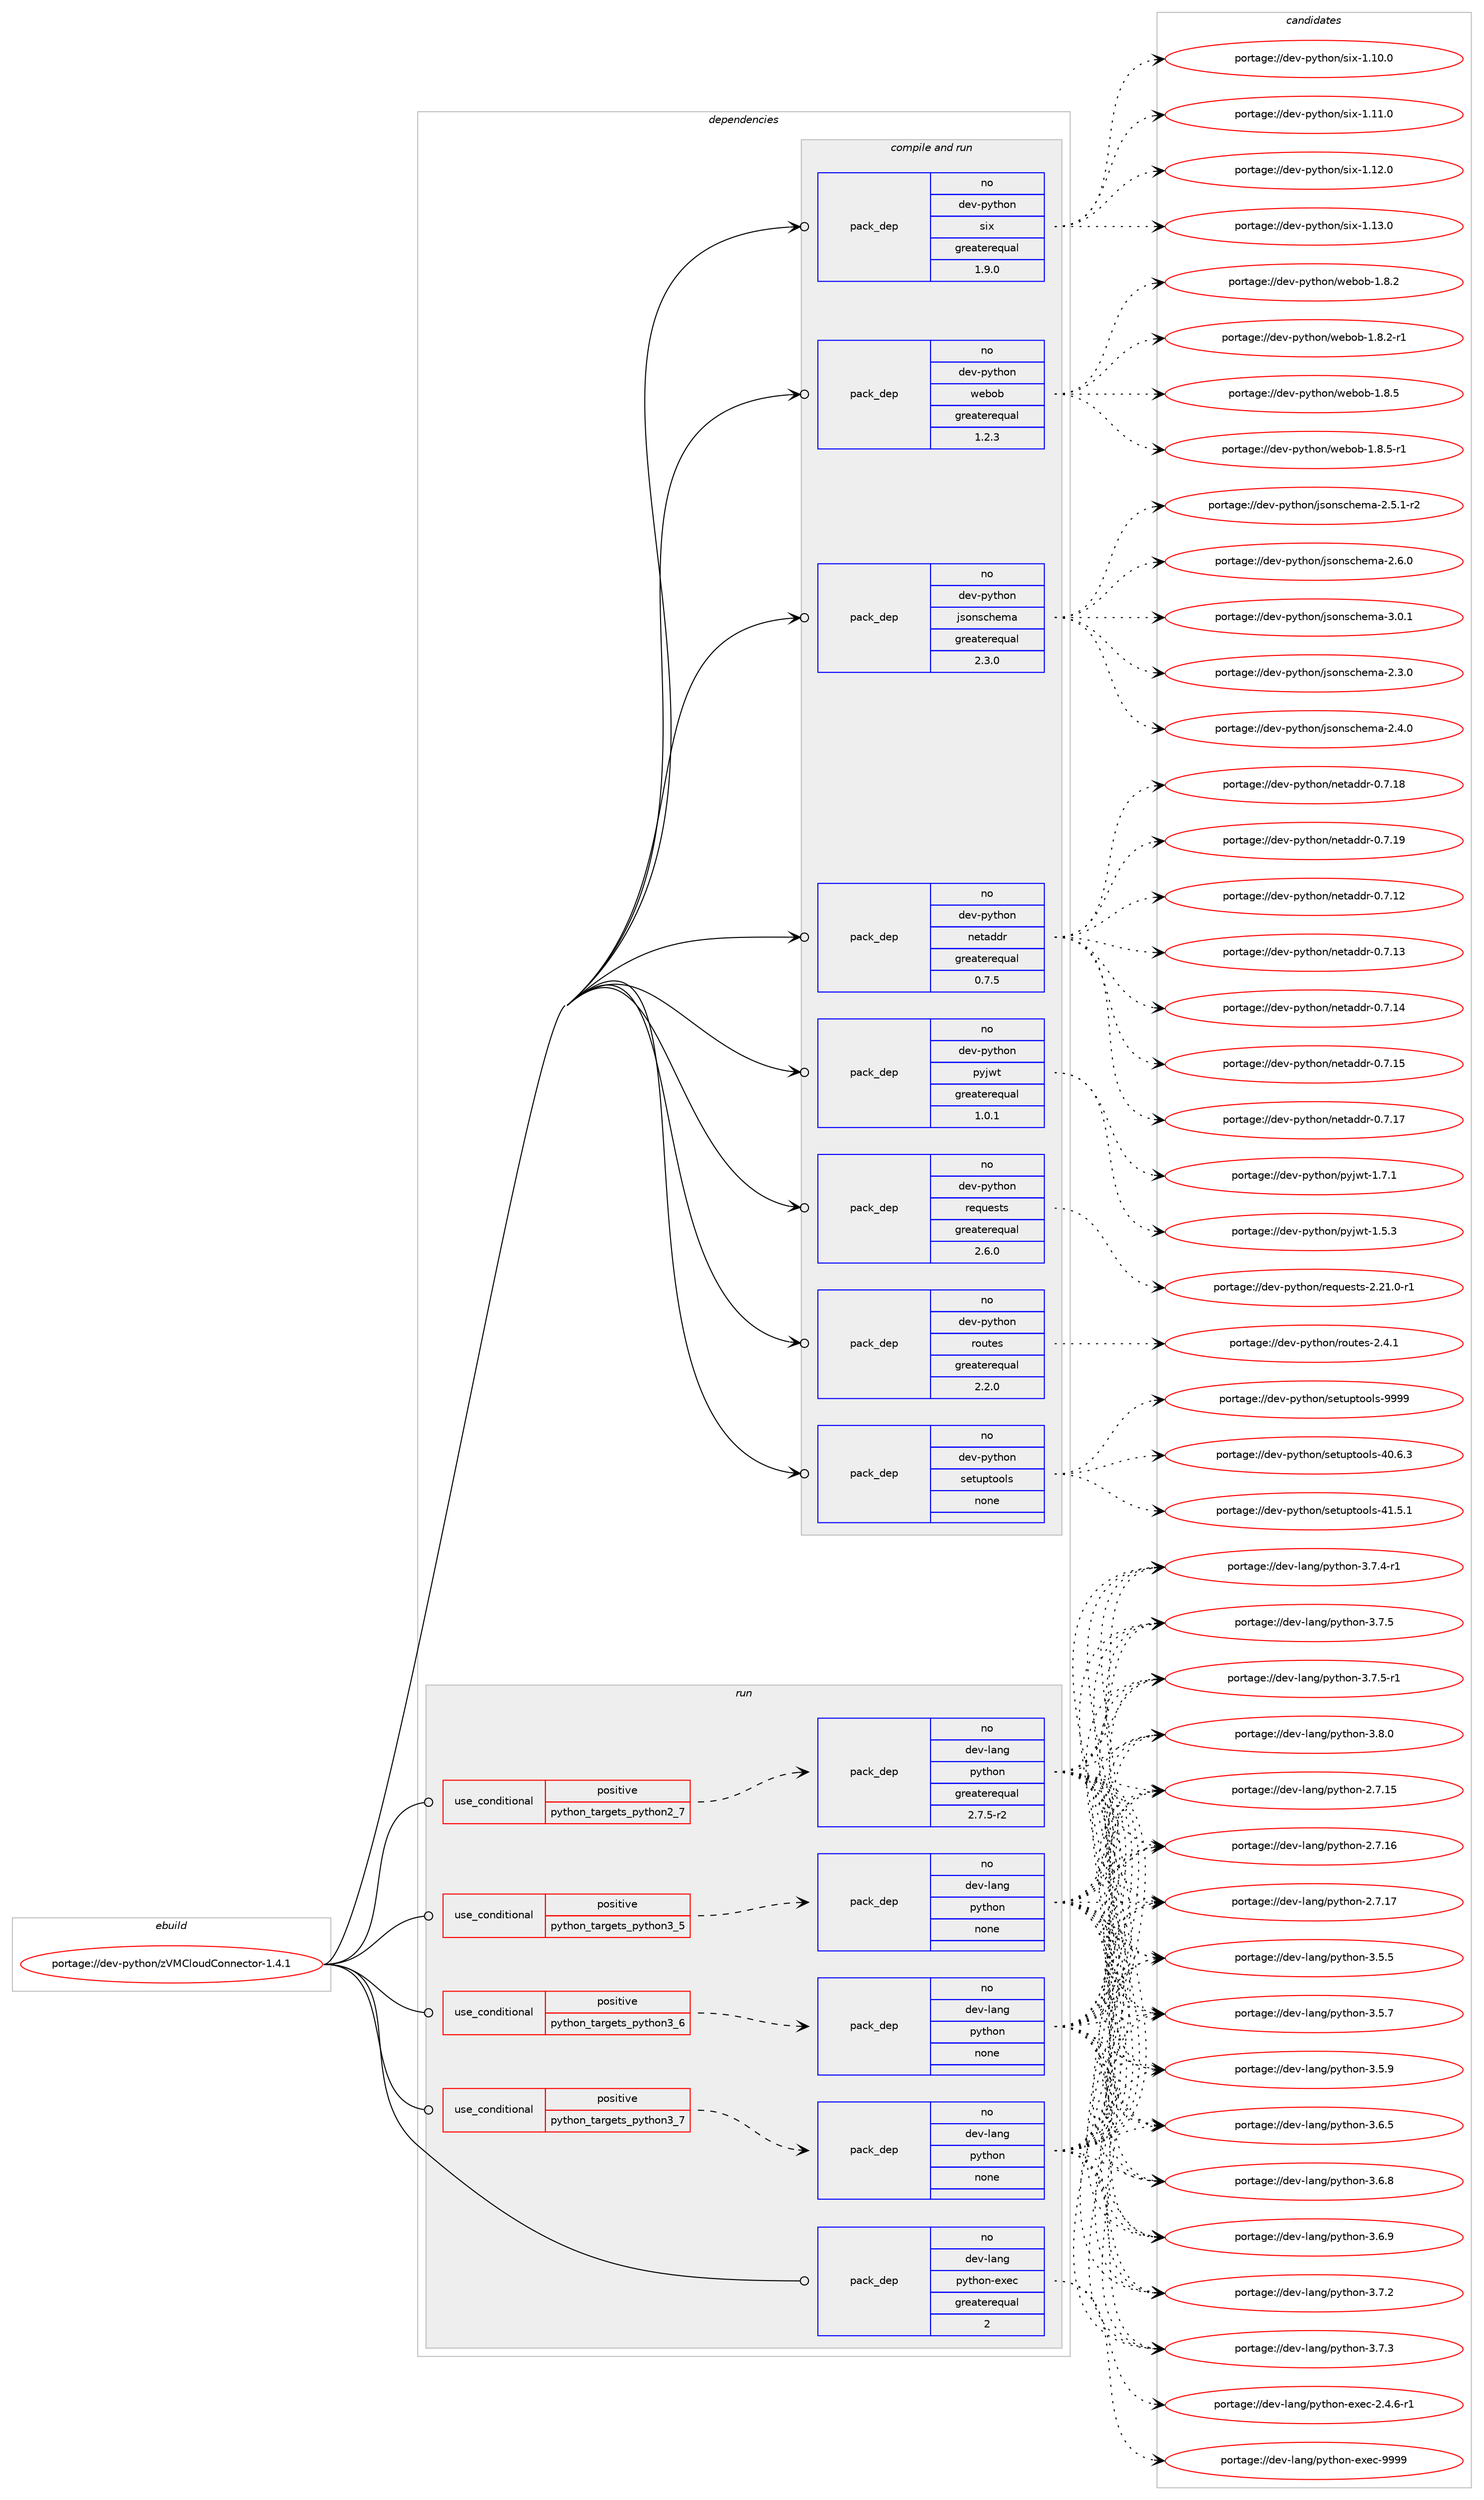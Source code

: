 digraph prolog {

# *************
# Graph options
# *************

newrank=true;
concentrate=true;
compound=true;
graph [rankdir=LR,fontname=Helvetica,fontsize=10,ranksep=1.5];#, ranksep=2.5, nodesep=0.2];
edge  [arrowhead=vee];
node  [fontname=Helvetica,fontsize=10];

# **********
# The ebuild
# **********

subgraph cluster_leftcol {
color=gray;
rank=same;
label=<<i>ebuild</i>>;
id [label="portage://dev-python/zVMCloudConnector-1.4.1", color=red, width=4, href="../dev-python/zVMCloudConnector-1.4.1.svg"];
}

# ****************
# The dependencies
# ****************

subgraph cluster_midcol {
color=gray;
label=<<i>dependencies</i>>;
subgraph cluster_compile {
fillcolor="#eeeeee";
style=filled;
label=<<i>compile</i>>;
}
subgraph cluster_compileandrun {
fillcolor="#eeeeee";
style=filled;
label=<<i>compile and run</i>>;
subgraph pack135451 {
dependency179992 [label=<<TABLE BORDER="0" CELLBORDER="1" CELLSPACING="0" CELLPADDING="4" WIDTH="220"><TR><TD ROWSPAN="6" CELLPADDING="30">pack_dep</TD></TR><TR><TD WIDTH="110">no</TD></TR><TR><TD>dev-python</TD></TR><TR><TD>jsonschema</TD></TR><TR><TD>greaterequal</TD></TR><TR><TD>2.3.0</TD></TR></TABLE>>, shape=none, color=blue];
}
id:e -> dependency179992:w [weight=20,style="solid",arrowhead="odotvee"];
subgraph pack135452 {
dependency179993 [label=<<TABLE BORDER="0" CELLBORDER="1" CELLSPACING="0" CELLPADDING="4" WIDTH="220"><TR><TD ROWSPAN="6" CELLPADDING="30">pack_dep</TD></TR><TR><TD WIDTH="110">no</TD></TR><TR><TD>dev-python</TD></TR><TR><TD>netaddr</TD></TR><TR><TD>greaterequal</TD></TR><TR><TD>0.7.5</TD></TR></TABLE>>, shape=none, color=blue];
}
id:e -> dependency179993:w [weight=20,style="solid",arrowhead="odotvee"];
subgraph pack135453 {
dependency179994 [label=<<TABLE BORDER="0" CELLBORDER="1" CELLSPACING="0" CELLPADDING="4" WIDTH="220"><TR><TD ROWSPAN="6" CELLPADDING="30">pack_dep</TD></TR><TR><TD WIDTH="110">no</TD></TR><TR><TD>dev-python</TD></TR><TR><TD>pyjwt</TD></TR><TR><TD>greaterequal</TD></TR><TR><TD>1.0.1</TD></TR></TABLE>>, shape=none, color=blue];
}
id:e -> dependency179994:w [weight=20,style="solid",arrowhead="odotvee"];
subgraph pack135454 {
dependency179995 [label=<<TABLE BORDER="0" CELLBORDER="1" CELLSPACING="0" CELLPADDING="4" WIDTH="220"><TR><TD ROWSPAN="6" CELLPADDING="30">pack_dep</TD></TR><TR><TD WIDTH="110">no</TD></TR><TR><TD>dev-python</TD></TR><TR><TD>requests</TD></TR><TR><TD>greaterequal</TD></TR><TR><TD>2.6.0</TD></TR></TABLE>>, shape=none, color=blue];
}
id:e -> dependency179995:w [weight=20,style="solid",arrowhead="odotvee"];
subgraph pack135455 {
dependency179996 [label=<<TABLE BORDER="0" CELLBORDER="1" CELLSPACING="0" CELLPADDING="4" WIDTH="220"><TR><TD ROWSPAN="6" CELLPADDING="30">pack_dep</TD></TR><TR><TD WIDTH="110">no</TD></TR><TR><TD>dev-python</TD></TR><TR><TD>routes</TD></TR><TR><TD>greaterequal</TD></TR><TR><TD>2.2.0</TD></TR></TABLE>>, shape=none, color=blue];
}
id:e -> dependency179996:w [weight=20,style="solid",arrowhead="odotvee"];
subgraph pack135456 {
dependency179997 [label=<<TABLE BORDER="0" CELLBORDER="1" CELLSPACING="0" CELLPADDING="4" WIDTH="220"><TR><TD ROWSPAN="6" CELLPADDING="30">pack_dep</TD></TR><TR><TD WIDTH="110">no</TD></TR><TR><TD>dev-python</TD></TR><TR><TD>setuptools</TD></TR><TR><TD>none</TD></TR><TR><TD></TD></TR></TABLE>>, shape=none, color=blue];
}
id:e -> dependency179997:w [weight=20,style="solid",arrowhead="odotvee"];
subgraph pack135457 {
dependency179998 [label=<<TABLE BORDER="0" CELLBORDER="1" CELLSPACING="0" CELLPADDING="4" WIDTH="220"><TR><TD ROWSPAN="6" CELLPADDING="30">pack_dep</TD></TR><TR><TD WIDTH="110">no</TD></TR><TR><TD>dev-python</TD></TR><TR><TD>six</TD></TR><TR><TD>greaterequal</TD></TR><TR><TD>1.9.0</TD></TR></TABLE>>, shape=none, color=blue];
}
id:e -> dependency179998:w [weight=20,style="solid",arrowhead="odotvee"];
subgraph pack135458 {
dependency179999 [label=<<TABLE BORDER="0" CELLBORDER="1" CELLSPACING="0" CELLPADDING="4" WIDTH="220"><TR><TD ROWSPAN="6" CELLPADDING="30">pack_dep</TD></TR><TR><TD WIDTH="110">no</TD></TR><TR><TD>dev-python</TD></TR><TR><TD>webob</TD></TR><TR><TD>greaterequal</TD></TR><TR><TD>1.2.3</TD></TR></TABLE>>, shape=none, color=blue];
}
id:e -> dependency179999:w [weight=20,style="solid",arrowhead="odotvee"];
}
subgraph cluster_run {
fillcolor="#eeeeee";
style=filled;
label=<<i>run</i>>;
subgraph cond41130 {
dependency180000 [label=<<TABLE BORDER="0" CELLBORDER="1" CELLSPACING="0" CELLPADDING="4"><TR><TD ROWSPAN="3" CELLPADDING="10">use_conditional</TD></TR><TR><TD>positive</TD></TR><TR><TD>python_targets_python2_7</TD></TR></TABLE>>, shape=none, color=red];
subgraph pack135459 {
dependency180001 [label=<<TABLE BORDER="0" CELLBORDER="1" CELLSPACING="0" CELLPADDING="4" WIDTH="220"><TR><TD ROWSPAN="6" CELLPADDING="30">pack_dep</TD></TR><TR><TD WIDTH="110">no</TD></TR><TR><TD>dev-lang</TD></TR><TR><TD>python</TD></TR><TR><TD>greaterequal</TD></TR><TR><TD>2.7.5-r2</TD></TR></TABLE>>, shape=none, color=blue];
}
dependency180000:e -> dependency180001:w [weight=20,style="dashed",arrowhead="vee"];
}
id:e -> dependency180000:w [weight=20,style="solid",arrowhead="odot"];
subgraph cond41131 {
dependency180002 [label=<<TABLE BORDER="0" CELLBORDER="1" CELLSPACING="0" CELLPADDING="4"><TR><TD ROWSPAN="3" CELLPADDING="10">use_conditional</TD></TR><TR><TD>positive</TD></TR><TR><TD>python_targets_python3_5</TD></TR></TABLE>>, shape=none, color=red];
subgraph pack135460 {
dependency180003 [label=<<TABLE BORDER="0" CELLBORDER="1" CELLSPACING="0" CELLPADDING="4" WIDTH="220"><TR><TD ROWSPAN="6" CELLPADDING="30">pack_dep</TD></TR><TR><TD WIDTH="110">no</TD></TR><TR><TD>dev-lang</TD></TR><TR><TD>python</TD></TR><TR><TD>none</TD></TR><TR><TD></TD></TR></TABLE>>, shape=none, color=blue];
}
dependency180002:e -> dependency180003:w [weight=20,style="dashed",arrowhead="vee"];
}
id:e -> dependency180002:w [weight=20,style="solid",arrowhead="odot"];
subgraph cond41132 {
dependency180004 [label=<<TABLE BORDER="0" CELLBORDER="1" CELLSPACING="0" CELLPADDING="4"><TR><TD ROWSPAN="3" CELLPADDING="10">use_conditional</TD></TR><TR><TD>positive</TD></TR><TR><TD>python_targets_python3_6</TD></TR></TABLE>>, shape=none, color=red];
subgraph pack135461 {
dependency180005 [label=<<TABLE BORDER="0" CELLBORDER="1" CELLSPACING="0" CELLPADDING="4" WIDTH="220"><TR><TD ROWSPAN="6" CELLPADDING="30">pack_dep</TD></TR><TR><TD WIDTH="110">no</TD></TR><TR><TD>dev-lang</TD></TR><TR><TD>python</TD></TR><TR><TD>none</TD></TR><TR><TD></TD></TR></TABLE>>, shape=none, color=blue];
}
dependency180004:e -> dependency180005:w [weight=20,style="dashed",arrowhead="vee"];
}
id:e -> dependency180004:w [weight=20,style="solid",arrowhead="odot"];
subgraph cond41133 {
dependency180006 [label=<<TABLE BORDER="0" CELLBORDER="1" CELLSPACING="0" CELLPADDING="4"><TR><TD ROWSPAN="3" CELLPADDING="10">use_conditional</TD></TR><TR><TD>positive</TD></TR><TR><TD>python_targets_python3_7</TD></TR></TABLE>>, shape=none, color=red];
subgraph pack135462 {
dependency180007 [label=<<TABLE BORDER="0" CELLBORDER="1" CELLSPACING="0" CELLPADDING="4" WIDTH="220"><TR><TD ROWSPAN="6" CELLPADDING="30">pack_dep</TD></TR><TR><TD WIDTH="110">no</TD></TR><TR><TD>dev-lang</TD></TR><TR><TD>python</TD></TR><TR><TD>none</TD></TR><TR><TD></TD></TR></TABLE>>, shape=none, color=blue];
}
dependency180006:e -> dependency180007:w [weight=20,style="dashed",arrowhead="vee"];
}
id:e -> dependency180006:w [weight=20,style="solid",arrowhead="odot"];
subgraph pack135463 {
dependency180008 [label=<<TABLE BORDER="0" CELLBORDER="1" CELLSPACING="0" CELLPADDING="4" WIDTH="220"><TR><TD ROWSPAN="6" CELLPADDING="30">pack_dep</TD></TR><TR><TD WIDTH="110">no</TD></TR><TR><TD>dev-lang</TD></TR><TR><TD>python-exec</TD></TR><TR><TD>greaterequal</TD></TR><TR><TD>2</TD></TR></TABLE>>, shape=none, color=blue];
}
id:e -> dependency180008:w [weight=20,style="solid",arrowhead="odot"];
}
}

# **************
# The candidates
# **************

subgraph cluster_choices {
rank=same;
color=gray;
label=<<i>candidates</i>>;

subgraph choice135451 {
color=black;
nodesep=1;
choiceportage10010111845112121116104111110471061151111101159910410110997455046514648 [label="portage://dev-python/jsonschema-2.3.0", color=red, width=4,href="../dev-python/jsonschema-2.3.0.svg"];
choiceportage10010111845112121116104111110471061151111101159910410110997455046524648 [label="portage://dev-python/jsonschema-2.4.0", color=red, width=4,href="../dev-python/jsonschema-2.4.0.svg"];
choiceportage100101118451121211161041111104710611511111011599104101109974550465346494511450 [label="portage://dev-python/jsonschema-2.5.1-r2", color=red, width=4,href="../dev-python/jsonschema-2.5.1-r2.svg"];
choiceportage10010111845112121116104111110471061151111101159910410110997455046544648 [label="portage://dev-python/jsonschema-2.6.0", color=red, width=4,href="../dev-python/jsonschema-2.6.0.svg"];
choiceportage10010111845112121116104111110471061151111101159910410110997455146484649 [label="portage://dev-python/jsonschema-3.0.1", color=red, width=4,href="../dev-python/jsonschema-3.0.1.svg"];
dependency179992:e -> choiceportage10010111845112121116104111110471061151111101159910410110997455046514648:w [style=dotted,weight="100"];
dependency179992:e -> choiceportage10010111845112121116104111110471061151111101159910410110997455046524648:w [style=dotted,weight="100"];
dependency179992:e -> choiceportage100101118451121211161041111104710611511111011599104101109974550465346494511450:w [style=dotted,weight="100"];
dependency179992:e -> choiceportage10010111845112121116104111110471061151111101159910410110997455046544648:w [style=dotted,weight="100"];
dependency179992:e -> choiceportage10010111845112121116104111110471061151111101159910410110997455146484649:w [style=dotted,weight="100"];
}
subgraph choice135452 {
color=black;
nodesep=1;
choiceportage10010111845112121116104111110471101011169710010011445484655464950 [label="portage://dev-python/netaddr-0.7.12", color=red, width=4,href="../dev-python/netaddr-0.7.12.svg"];
choiceportage10010111845112121116104111110471101011169710010011445484655464951 [label="portage://dev-python/netaddr-0.7.13", color=red, width=4,href="../dev-python/netaddr-0.7.13.svg"];
choiceportage10010111845112121116104111110471101011169710010011445484655464952 [label="portage://dev-python/netaddr-0.7.14", color=red, width=4,href="../dev-python/netaddr-0.7.14.svg"];
choiceportage10010111845112121116104111110471101011169710010011445484655464953 [label="portage://dev-python/netaddr-0.7.15", color=red, width=4,href="../dev-python/netaddr-0.7.15.svg"];
choiceportage10010111845112121116104111110471101011169710010011445484655464955 [label="portage://dev-python/netaddr-0.7.17", color=red, width=4,href="../dev-python/netaddr-0.7.17.svg"];
choiceportage10010111845112121116104111110471101011169710010011445484655464956 [label="portage://dev-python/netaddr-0.7.18", color=red, width=4,href="../dev-python/netaddr-0.7.18.svg"];
choiceportage10010111845112121116104111110471101011169710010011445484655464957 [label="portage://dev-python/netaddr-0.7.19", color=red, width=4,href="../dev-python/netaddr-0.7.19.svg"];
dependency179993:e -> choiceportage10010111845112121116104111110471101011169710010011445484655464950:w [style=dotted,weight="100"];
dependency179993:e -> choiceportage10010111845112121116104111110471101011169710010011445484655464951:w [style=dotted,weight="100"];
dependency179993:e -> choiceportage10010111845112121116104111110471101011169710010011445484655464952:w [style=dotted,weight="100"];
dependency179993:e -> choiceportage10010111845112121116104111110471101011169710010011445484655464953:w [style=dotted,weight="100"];
dependency179993:e -> choiceportage10010111845112121116104111110471101011169710010011445484655464955:w [style=dotted,weight="100"];
dependency179993:e -> choiceportage10010111845112121116104111110471101011169710010011445484655464956:w [style=dotted,weight="100"];
dependency179993:e -> choiceportage10010111845112121116104111110471101011169710010011445484655464957:w [style=dotted,weight="100"];
}
subgraph choice135453 {
color=black;
nodesep=1;
choiceportage1001011184511212111610411111047112121106119116454946534651 [label="portage://dev-python/pyjwt-1.5.3", color=red, width=4,href="../dev-python/pyjwt-1.5.3.svg"];
choiceportage1001011184511212111610411111047112121106119116454946554649 [label="portage://dev-python/pyjwt-1.7.1", color=red, width=4,href="../dev-python/pyjwt-1.7.1.svg"];
dependency179994:e -> choiceportage1001011184511212111610411111047112121106119116454946534651:w [style=dotted,weight="100"];
dependency179994:e -> choiceportage1001011184511212111610411111047112121106119116454946554649:w [style=dotted,weight="100"];
}
subgraph choice135454 {
color=black;
nodesep=1;
choiceportage1001011184511212111610411111047114101113117101115116115455046504946484511449 [label="portage://dev-python/requests-2.21.0-r1", color=red, width=4,href="../dev-python/requests-2.21.0-r1.svg"];
dependency179995:e -> choiceportage1001011184511212111610411111047114101113117101115116115455046504946484511449:w [style=dotted,weight="100"];
}
subgraph choice135455 {
color=black;
nodesep=1;
choiceportage1001011184511212111610411111047114111117116101115455046524649 [label="portage://dev-python/routes-2.4.1", color=red, width=4,href="../dev-python/routes-2.4.1.svg"];
dependency179996:e -> choiceportage1001011184511212111610411111047114111117116101115455046524649:w [style=dotted,weight="100"];
}
subgraph choice135456 {
color=black;
nodesep=1;
choiceportage100101118451121211161041111104711510111611711211611111110811545524846544651 [label="portage://dev-python/setuptools-40.6.3", color=red, width=4,href="../dev-python/setuptools-40.6.3.svg"];
choiceportage100101118451121211161041111104711510111611711211611111110811545524946534649 [label="portage://dev-python/setuptools-41.5.1", color=red, width=4,href="../dev-python/setuptools-41.5.1.svg"];
choiceportage10010111845112121116104111110471151011161171121161111111081154557575757 [label="portage://dev-python/setuptools-9999", color=red, width=4,href="../dev-python/setuptools-9999.svg"];
dependency179997:e -> choiceportage100101118451121211161041111104711510111611711211611111110811545524846544651:w [style=dotted,weight="100"];
dependency179997:e -> choiceportage100101118451121211161041111104711510111611711211611111110811545524946534649:w [style=dotted,weight="100"];
dependency179997:e -> choiceportage10010111845112121116104111110471151011161171121161111111081154557575757:w [style=dotted,weight="100"];
}
subgraph choice135457 {
color=black;
nodesep=1;
choiceportage100101118451121211161041111104711510512045494649484648 [label="portage://dev-python/six-1.10.0", color=red, width=4,href="../dev-python/six-1.10.0.svg"];
choiceportage100101118451121211161041111104711510512045494649494648 [label="portage://dev-python/six-1.11.0", color=red, width=4,href="../dev-python/six-1.11.0.svg"];
choiceportage100101118451121211161041111104711510512045494649504648 [label="portage://dev-python/six-1.12.0", color=red, width=4,href="../dev-python/six-1.12.0.svg"];
choiceportage100101118451121211161041111104711510512045494649514648 [label="portage://dev-python/six-1.13.0", color=red, width=4,href="../dev-python/six-1.13.0.svg"];
dependency179998:e -> choiceportage100101118451121211161041111104711510512045494649484648:w [style=dotted,weight="100"];
dependency179998:e -> choiceportage100101118451121211161041111104711510512045494649494648:w [style=dotted,weight="100"];
dependency179998:e -> choiceportage100101118451121211161041111104711510512045494649504648:w [style=dotted,weight="100"];
dependency179998:e -> choiceportage100101118451121211161041111104711510512045494649514648:w [style=dotted,weight="100"];
}
subgraph choice135458 {
color=black;
nodesep=1;
choiceportage10010111845112121116104111110471191019811198454946564650 [label="portage://dev-python/webob-1.8.2", color=red, width=4,href="../dev-python/webob-1.8.2.svg"];
choiceportage100101118451121211161041111104711910198111984549465646504511449 [label="portage://dev-python/webob-1.8.2-r1", color=red, width=4,href="../dev-python/webob-1.8.2-r1.svg"];
choiceportage10010111845112121116104111110471191019811198454946564653 [label="portage://dev-python/webob-1.8.5", color=red, width=4,href="../dev-python/webob-1.8.5.svg"];
choiceportage100101118451121211161041111104711910198111984549465646534511449 [label="portage://dev-python/webob-1.8.5-r1", color=red, width=4,href="../dev-python/webob-1.8.5-r1.svg"];
dependency179999:e -> choiceportage10010111845112121116104111110471191019811198454946564650:w [style=dotted,weight="100"];
dependency179999:e -> choiceportage100101118451121211161041111104711910198111984549465646504511449:w [style=dotted,weight="100"];
dependency179999:e -> choiceportage10010111845112121116104111110471191019811198454946564653:w [style=dotted,weight="100"];
dependency179999:e -> choiceportage100101118451121211161041111104711910198111984549465646534511449:w [style=dotted,weight="100"];
}
subgraph choice135459 {
color=black;
nodesep=1;
choiceportage10010111845108971101034711212111610411111045504655464953 [label="portage://dev-lang/python-2.7.15", color=red, width=4,href="../dev-lang/python-2.7.15.svg"];
choiceportage10010111845108971101034711212111610411111045504655464954 [label="portage://dev-lang/python-2.7.16", color=red, width=4,href="../dev-lang/python-2.7.16.svg"];
choiceportage10010111845108971101034711212111610411111045504655464955 [label="portage://dev-lang/python-2.7.17", color=red, width=4,href="../dev-lang/python-2.7.17.svg"];
choiceportage100101118451089711010347112121116104111110455146534653 [label="portage://dev-lang/python-3.5.5", color=red, width=4,href="../dev-lang/python-3.5.5.svg"];
choiceportage100101118451089711010347112121116104111110455146534655 [label="portage://dev-lang/python-3.5.7", color=red, width=4,href="../dev-lang/python-3.5.7.svg"];
choiceportage100101118451089711010347112121116104111110455146534657 [label="portage://dev-lang/python-3.5.9", color=red, width=4,href="../dev-lang/python-3.5.9.svg"];
choiceportage100101118451089711010347112121116104111110455146544653 [label="portage://dev-lang/python-3.6.5", color=red, width=4,href="../dev-lang/python-3.6.5.svg"];
choiceportage100101118451089711010347112121116104111110455146544656 [label="portage://dev-lang/python-3.6.8", color=red, width=4,href="../dev-lang/python-3.6.8.svg"];
choiceportage100101118451089711010347112121116104111110455146544657 [label="portage://dev-lang/python-3.6.9", color=red, width=4,href="../dev-lang/python-3.6.9.svg"];
choiceportage100101118451089711010347112121116104111110455146554650 [label="portage://dev-lang/python-3.7.2", color=red, width=4,href="../dev-lang/python-3.7.2.svg"];
choiceportage100101118451089711010347112121116104111110455146554651 [label="portage://dev-lang/python-3.7.3", color=red, width=4,href="../dev-lang/python-3.7.3.svg"];
choiceportage1001011184510897110103471121211161041111104551465546524511449 [label="portage://dev-lang/python-3.7.4-r1", color=red, width=4,href="../dev-lang/python-3.7.4-r1.svg"];
choiceportage100101118451089711010347112121116104111110455146554653 [label="portage://dev-lang/python-3.7.5", color=red, width=4,href="../dev-lang/python-3.7.5.svg"];
choiceportage1001011184510897110103471121211161041111104551465546534511449 [label="portage://dev-lang/python-3.7.5-r1", color=red, width=4,href="../dev-lang/python-3.7.5-r1.svg"];
choiceportage100101118451089711010347112121116104111110455146564648 [label="portage://dev-lang/python-3.8.0", color=red, width=4,href="../dev-lang/python-3.8.0.svg"];
dependency180001:e -> choiceportage10010111845108971101034711212111610411111045504655464953:w [style=dotted,weight="100"];
dependency180001:e -> choiceportage10010111845108971101034711212111610411111045504655464954:w [style=dotted,weight="100"];
dependency180001:e -> choiceportage10010111845108971101034711212111610411111045504655464955:w [style=dotted,weight="100"];
dependency180001:e -> choiceportage100101118451089711010347112121116104111110455146534653:w [style=dotted,weight="100"];
dependency180001:e -> choiceportage100101118451089711010347112121116104111110455146534655:w [style=dotted,weight="100"];
dependency180001:e -> choiceportage100101118451089711010347112121116104111110455146534657:w [style=dotted,weight="100"];
dependency180001:e -> choiceportage100101118451089711010347112121116104111110455146544653:w [style=dotted,weight="100"];
dependency180001:e -> choiceportage100101118451089711010347112121116104111110455146544656:w [style=dotted,weight="100"];
dependency180001:e -> choiceportage100101118451089711010347112121116104111110455146544657:w [style=dotted,weight="100"];
dependency180001:e -> choiceportage100101118451089711010347112121116104111110455146554650:w [style=dotted,weight="100"];
dependency180001:e -> choiceportage100101118451089711010347112121116104111110455146554651:w [style=dotted,weight="100"];
dependency180001:e -> choiceportage1001011184510897110103471121211161041111104551465546524511449:w [style=dotted,weight="100"];
dependency180001:e -> choiceportage100101118451089711010347112121116104111110455146554653:w [style=dotted,weight="100"];
dependency180001:e -> choiceportage1001011184510897110103471121211161041111104551465546534511449:w [style=dotted,weight="100"];
dependency180001:e -> choiceportage100101118451089711010347112121116104111110455146564648:w [style=dotted,weight="100"];
}
subgraph choice135460 {
color=black;
nodesep=1;
choiceportage10010111845108971101034711212111610411111045504655464953 [label="portage://dev-lang/python-2.7.15", color=red, width=4,href="../dev-lang/python-2.7.15.svg"];
choiceportage10010111845108971101034711212111610411111045504655464954 [label="portage://dev-lang/python-2.7.16", color=red, width=4,href="../dev-lang/python-2.7.16.svg"];
choiceportage10010111845108971101034711212111610411111045504655464955 [label="portage://dev-lang/python-2.7.17", color=red, width=4,href="../dev-lang/python-2.7.17.svg"];
choiceportage100101118451089711010347112121116104111110455146534653 [label="portage://dev-lang/python-3.5.5", color=red, width=4,href="../dev-lang/python-3.5.5.svg"];
choiceportage100101118451089711010347112121116104111110455146534655 [label="portage://dev-lang/python-3.5.7", color=red, width=4,href="../dev-lang/python-3.5.7.svg"];
choiceportage100101118451089711010347112121116104111110455146534657 [label="portage://dev-lang/python-3.5.9", color=red, width=4,href="../dev-lang/python-3.5.9.svg"];
choiceportage100101118451089711010347112121116104111110455146544653 [label="portage://dev-lang/python-3.6.5", color=red, width=4,href="../dev-lang/python-3.6.5.svg"];
choiceportage100101118451089711010347112121116104111110455146544656 [label="portage://dev-lang/python-3.6.8", color=red, width=4,href="../dev-lang/python-3.6.8.svg"];
choiceportage100101118451089711010347112121116104111110455146544657 [label="portage://dev-lang/python-3.6.9", color=red, width=4,href="../dev-lang/python-3.6.9.svg"];
choiceportage100101118451089711010347112121116104111110455146554650 [label="portage://dev-lang/python-3.7.2", color=red, width=4,href="../dev-lang/python-3.7.2.svg"];
choiceportage100101118451089711010347112121116104111110455146554651 [label="portage://dev-lang/python-3.7.3", color=red, width=4,href="../dev-lang/python-3.7.3.svg"];
choiceportage1001011184510897110103471121211161041111104551465546524511449 [label="portage://dev-lang/python-3.7.4-r1", color=red, width=4,href="../dev-lang/python-3.7.4-r1.svg"];
choiceportage100101118451089711010347112121116104111110455146554653 [label="portage://dev-lang/python-3.7.5", color=red, width=4,href="../dev-lang/python-3.7.5.svg"];
choiceportage1001011184510897110103471121211161041111104551465546534511449 [label="portage://dev-lang/python-3.7.5-r1", color=red, width=4,href="../dev-lang/python-3.7.5-r1.svg"];
choiceportage100101118451089711010347112121116104111110455146564648 [label="portage://dev-lang/python-3.8.0", color=red, width=4,href="../dev-lang/python-3.8.0.svg"];
dependency180003:e -> choiceportage10010111845108971101034711212111610411111045504655464953:w [style=dotted,weight="100"];
dependency180003:e -> choiceportage10010111845108971101034711212111610411111045504655464954:w [style=dotted,weight="100"];
dependency180003:e -> choiceportage10010111845108971101034711212111610411111045504655464955:w [style=dotted,weight="100"];
dependency180003:e -> choiceportage100101118451089711010347112121116104111110455146534653:w [style=dotted,weight="100"];
dependency180003:e -> choiceportage100101118451089711010347112121116104111110455146534655:w [style=dotted,weight="100"];
dependency180003:e -> choiceportage100101118451089711010347112121116104111110455146534657:w [style=dotted,weight="100"];
dependency180003:e -> choiceportage100101118451089711010347112121116104111110455146544653:w [style=dotted,weight="100"];
dependency180003:e -> choiceportage100101118451089711010347112121116104111110455146544656:w [style=dotted,weight="100"];
dependency180003:e -> choiceportage100101118451089711010347112121116104111110455146544657:w [style=dotted,weight="100"];
dependency180003:e -> choiceportage100101118451089711010347112121116104111110455146554650:w [style=dotted,weight="100"];
dependency180003:e -> choiceportage100101118451089711010347112121116104111110455146554651:w [style=dotted,weight="100"];
dependency180003:e -> choiceportage1001011184510897110103471121211161041111104551465546524511449:w [style=dotted,weight="100"];
dependency180003:e -> choiceportage100101118451089711010347112121116104111110455146554653:w [style=dotted,weight="100"];
dependency180003:e -> choiceportage1001011184510897110103471121211161041111104551465546534511449:w [style=dotted,weight="100"];
dependency180003:e -> choiceportage100101118451089711010347112121116104111110455146564648:w [style=dotted,weight="100"];
}
subgraph choice135461 {
color=black;
nodesep=1;
choiceportage10010111845108971101034711212111610411111045504655464953 [label="portage://dev-lang/python-2.7.15", color=red, width=4,href="../dev-lang/python-2.7.15.svg"];
choiceportage10010111845108971101034711212111610411111045504655464954 [label="portage://dev-lang/python-2.7.16", color=red, width=4,href="../dev-lang/python-2.7.16.svg"];
choiceportage10010111845108971101034711212111610411111045504655464955 [label="portage://dev-lang/python-2.7.17", color=red, width=4,href="../dev-lang/python-2.7.17.svg"];
choiceportage100101118451089711010347112121116104111110455146534653 [label="portage://dev-lang/python-3.5.5", color=red, width=4,href="../dev-lang/python-3.5.5.svg"];
choiceportage100101118451089711010347112121116104111110455146534655 [label="portage://dev-lang/python-3.5.7", color=red, width=4,href="../dev-lang/python-3.5.7.svg"];
choiceportage100101118451089711010347112121116104111110455146534657 [label="portage://dev-lang/python-3.5.9", color=red, width=4,href="../dev-lang/python-3.5.9.svg"];
choiceportage100101118451089711010347112121116104111110455146544653 [label="portage://dev-lang/python-3.6.5", color=red, width=4,href="../dev-lang/python-3.6.5.svg"];
choiceportage100101118451089711010347112121116104111110455146544656 [label="portage://dev-lang/python-3.6.8", color=red, width=4,href="../dev-lang/python-3.6.8.svg"];
choiceportage100101118451089711010347112121116104111110455146544657 [label="portage://dev-lang/python-3.6.9", color=red, width=4,href="../dev-lang/python-3.6.9.svg"];
choiceportage100101118451089711010347112121116104111110455146554650 [label="portage://dev-lang/python-3.7.2", color=red, width=4,href="../dev-lang/python-3.7.2.svg"];
choiceportage100101118451089711010347112121116104111110455146554651 [label="portage://dev-lang/python-3.7.3", color=red, width=4,href="../dev-lang/python-3.7.3.svg"];
choiceportage1001011184510897110103471121211161041111104551465546524511449 [label="portage://dev-lang/python-3.7.4-r1", color=red, width=4,href="../dev-lang/python-3.7.4-r1.svg"];
choiceportage100101118451089711010347112121116104111110455146554653 [label="portage://dev-lang/python-3.7.5", color=red, width=4,href="../dev-lang/python-3.7.5.svg"];
choiceportage1001011184510897110103471121211161041111104551465546534511449 [label="portage://dev-lang/python-3.7.5-r1", color=red, width=4,href="../dev-lang/python-3.7.5-r1.svg"];
choiceportage100101118451089711010347112121116104111110455146564648 [label="portage://dev-lang/python-3.8.0", color=red, width=4,href="../dev-lang/python-3.8.0.svg"];
dependency180005:e -> choiceportage10010111845108971101034711212111610411111045504655464953:w [style=dotted,weight="100"];
dependency180005:e -> choiceportage10010111845108971101034711212111610411111045504655464954:w [style=dotted,weight="100"];
dependency180005:e -> choiceportage10010111845108971101034711212111610411111045504655464955:w [style=dotted,weight="100"];
dependency180005:e -> choiceportage100101118451089711010347112121116104111110455146534653:w [style=dotted,weight="100"];
dependency180005:e -> choiceportage100101118451089711010347112121116104111110455146534655:w [style=dotted,weight="100"];
dependency180005:e -> choiceportage100101118451089711010347112121116104111110455146534657:w [style=dotted,weight="100"];
dependency180005:e -> choiceportage100101118451089711010347112121116104111110455146544653:w [style=dotted,weight="100"];
dependency180005:e -> choiceportage100101118451089711010347112121116104111110455146544656:w [style=dotted,weight="100"];
dependency180005:e -> choiceportage100101118451089711010347112121116104111110455146544657:w [style=dotted,weight="100"];
dependency180005:e -> choiceportage100101118451089711010347112121116104111110455146554650:w [style=dotted,weight="100"];
dependency180005:e -> choiceportage100101118451089711010347112121116104111110455146554651:w [style=dotted,weight="100"];
dependency180005:e -> choiceportage1001011184510897110103471121211161041111104551465546524511449:w [style=dotted,weight="100"];
dependency180005:e -> choiceportage100101118451089711010347112121116104111110455146554653:w [style=dotted,weight="100"];
dependency180005:e -> choiceportage1001011184510897110103471121211161041111104551465546534511449:w [style=dotted,weight="100"];
dependency180005:e -> choiceportage100101118451089711010347112121116104111110455146564648:w [style=dotted,weight="100"];
}
subgraph choice135462 {
color=black;
nodesep=1;
choiceportage10010111845108971101034711212111610411111045504655464953 [label="portage://dev-lang/python-2.7.15", color=red, width=4,href="../dev-lang/python-2.7.15.svg"];
choiceportage10010111845108971101034711212111610411111045504655464954 [label="portage://dev-lang/python-2.7.16", color=red, width=4,href="../dev-lang/python-2.7.16.svg"];
choiceportage10010111845108971101034711212111610411111045504655464955 [label="portage://dev-lang/python-2.7.17", color=red, width=4,href="../dev-lang/python-2.7.17.svg"];
choiceportage100101118451089711010347112121116104111110455146534653 [label="portage://dev-lang/python-3.5.5", color=red, width=4,href="../dev-lang/python-3.5.5.svg"];
choiceportage100101118451089711010347112121116104111110455146534655 [label="portage://dev-lang/python-3.5.7", color=red, width=4,href="../dev-lang/python-3.5.7.svg"];
choiceportage100101118451089711010347112121116104111110455146534657 [label="portage://dev-lang/python-3.5.9", color=red, width=4,href="../dev-lang/python-3.5.9.svg"];
choiceportage100101118451089711010347112121116104111110455146544653 [label="portage://dev-lang/python-3.6.5", color=red, width=4,href="../dev-lang/python-3.6.5.svg"];
choiceportage100101118451089711010347112121116104111110455146544656 [label="portage://dev-lang/python-3.6.8", color=red, width=4,href="../dev-lang/python-3.6.8.svg"];
choiceportage100101118451089711010347112121116104111110455146544657 [label="portage://dev-lang/python-3.6.9", color=red, width=4,href="../dev-lang/python-3.6.9.svg"];
choiceportage100101118451089711010347112121116104111110455146554650 [label="portage://dev-lang/python-3.7.2", color=red, width=4,href="../dev-lang/python-3.7.2.svg"];
choiceportage100101118451089711010347112121116104111110455146554651 [label="portage://dev-lang/python-3.7.3", color=red, width=4,href="../dev-lang/python-3.7.3.svg"];
choiceportage1001011184510897110103471121211161041111104551465546524511449 [label="portage://dev-lang/python-3.7.4-r1", color=red, width=4,href="../dev-lang/python-3.7.4-r1.svg"];
choiceportage100101118451089711010347112121116104111110455146554653 [label="portage://dev-lang/python-3.7.5", color=red, width=4,href="../dev-lang/python-3.7.5.svg"];
choiceportage1001011184510897110103471121211161041111104551465546534511449 [label="portage://dev-lang/python-3.7.5-r1", color=red, width=4,href="../dev-lang/python-3.7.5-r1.svg"];
choiceportage100101118451089711010347112121116104111110455146564648 [label="portage://dev-lang/python-3.8.0", color=red, width=4,href="../dev-lang/python-3.8.0.svg"];
dependency180007:e -> choiceportage10010111845108971101034711212111610411111045504655464953:w [style=dotted,weight="100"];
dependency180007:e -> choiceportage10010111845108971101034711212111610411111045504655464954:w [style=dotted,weight="100"];
dependency180007:e -> choiceportage10010111845108971101034711212111610411111045504655464955:w [style=dotted,weight="100"];
dependency180007:e -> choiceportage100101118451089711010347112121116104111110455146534653:w [style=dotted,weight="100"];
dependency180007:e -> choiceportage100101118451089711010347112121116104111110455146534655:w [style=dotted,weight="100"];
dependency180007:e -> choiceportage100101118451089711010347112121116104111110455146534657:w [style=dotted,weight="100"];
dependency180007:e -> choiceportage100101118451089711010347112121116104111110455146544653:w [style=dotted,weight="100"];
dependency180007:e -> choiceportage100101118451089711010347112121116104111110455146544656:w [style=dotted,weight="100"];
dependency180007:e -> choiceportage100101118451089711010347112121116104111110455146544657:w [style=dotted,weight="100"];
dependency180007:e -> choiceportage100101118451089711010347112121116104111110455146554650:w [style=dotted,weight="100"];
dependency180007:e -> choiceportage100101118451089711010347112121116104111110455146554651:w [style=dotted,weight="100"];
dependency180007:e -> choiceportage1001011184510897110103471121211161041111104551465546524511449:w [style=dotted,weight="100"];
dependency180007:e -> choiceportage100101118451089711010347112121116104111110455146554653:w [style=dotted,weight="100"];
dependency180007:e -> choiceportage1001011184510897110103471121211161041111104551465546534511449:w [style=dotted,weight="100"];
dependency180007:e -> choiceportage100101118451089711010347112121116104111110455146564648:w [style=dotted,weight="100"];
}
subgraph choice135463 {
color=black;
nodesep=1;
choiceportage10010111845108971101034711212111610411111045101120101994550465246544511449 [label="portage://dev-lang/python-exec-2.4.6-r1", color=red, width=4,href="../dev-lang/python-exec-2.4.6-r1.svg"];
choiceportage10010111845108971101034711212111610411111045101120101994557575757 [label="portage://dev-lang/python-exec-9999", color=red, width=4,href="../dev-lang/python-exec-9999.svg"];
dependency180008:e -> choiceportage10010111845108971101034711212111610411111045101120101994550465246544511449:w [style=dotted,weight="100"];
dependency180008:e -> choiceportage10010111845108971101034711212111610411111045101120101994557575757:w [style=dotted,weight="100"];
}
}

}

